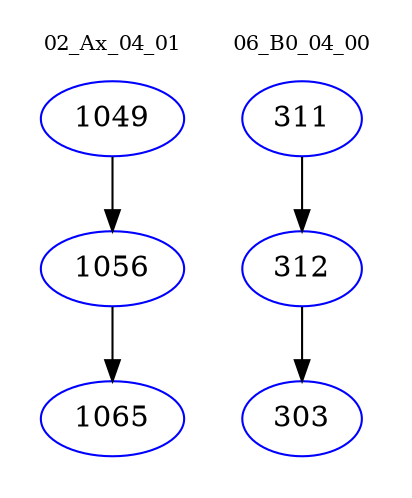 digraph{
subgraph cluster_0 {
color = white
label = "02_Ax_04_01";
fontsize=10;
T0_1049 [label="1049", color="blue"]
T0_1049 -> T0_1056 [color="black"]
T0_1056 [label="1056", color="blue"]
T0_1056 -> T0_1065 [color="black"]
T0_1065 [label="1065", color="blue"]
}
subgraph cluster_1 {
color = white
label = "06_B0_04_00";
fontsize=10;
T1_311 [label="311", color="blue"]
T1_311 -> T1_312 [color="black"]
T1_312 [label="312", color="blue"]
T1_312 -> T1_303 [color="black"]
T1_303 [label="303", color="blue"]
}
}
